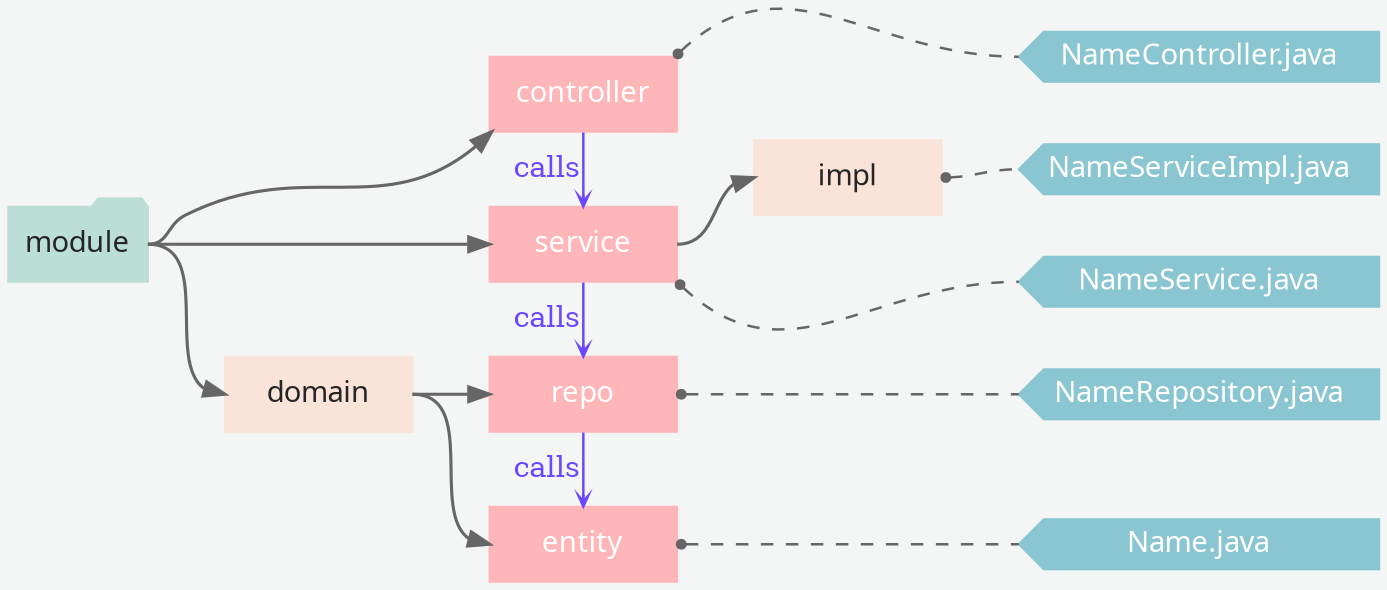 strict digraph G {
  rankdir="LR";
  // concentrate=true;
  splines=true;
  bgcolor="#f4f6f6";

  node[shape=folder, style=filled, color="#bbded6", fontcolor="#252525", fontname="Helvetia"];
  module;

  node[shape=box, style=filled, color="#ffb6b9", fontcolor="#ffffff", width=1.25];
  service;
  controller;
  repository[label="repo"];
  entity;

  node[shape=box, style=filled, color="#fae3d9", fontcolor="#252525"];
  domain;
  service_impl[label="impl"];

  edge[style=solid, color="#666666", fontcolor="#777777", arrowhead="normal", penwidth=1.5];
  module:e -> controller:sw;
  module:e -> service:w;
  module:e -> domain:w;
  domain:e -> entity:w;
  domain:e -> repository:w;
  service:e -> service_impl:w;

  node[shape=cds, orientation=180, style=filled, color="#8ac6d1", fontcolor="#ffffff", width=2.4];
  {
    rank="same";
    Name[label="Name.java"];
    NameRepository[label="NameRepository.java"];
    NameService[label="NameService.java"];
    NameServiceImpl[label="NameServiceImpl.java"];
    NameController[label="NameController.java"];
  }

  edge[shape=dot, style=dashed, dir=back, arrowtail="dot", arrowsize=0.5, penwidth=1.2];
  {
    controller:ne -> NameController:w;
    service_impl:e -> NameServiceImpl:w;
    service:se -> NameService:w;
    repository:e -> NameRepository:w;
    entity:e -> Name:w;
  }

  edge[style=solid, dir=forward, arrowhead="vee", label="calls   ", color="#6b48ff", fontcolor="#6b48ff", penwidth=1.2];
  {
    rank="same";
    controller -> service -> repository -> entity;
  }
}
